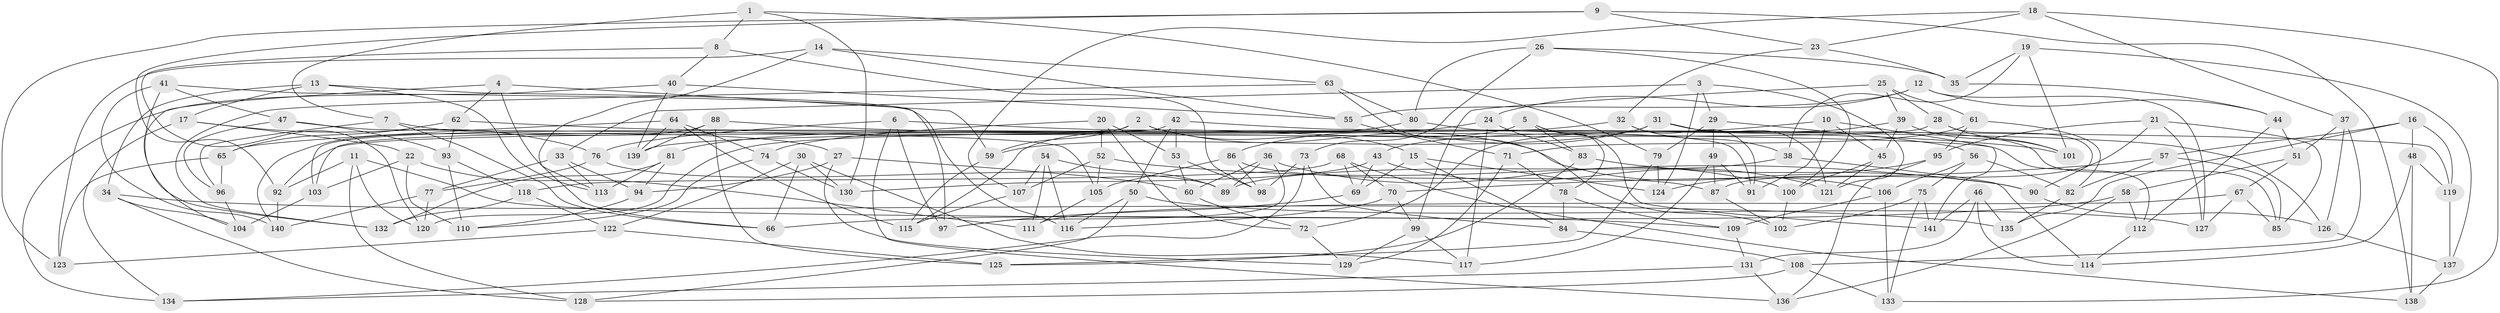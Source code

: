 // coarse degree distribution, {6: 0.5274725274725275, 4: 0.45054945054945056, 5: 0.02197802197802198}
// Generated by graph-tools (version 1.1) at 2025/24/03/03/25 07:24:26]
// undirected, 141 vertices, 282 edges
graph export_dot {
graph [start="1"]
  node [color=gray90,style=filled];
  1;
  2;
  3;
  4;
  5;
  6;
  7;
  8;
  9;
  10;
  11;
  12;
  13;
  14;
  15;
  16;
  17;
  18;
  19;
  20;
  21;
  22;
  23;
  24;
  25;
  26;
  27;
  28;
  29;
  30;
  31;
  32;
  33;
  34;
  35;
  36;
  37;
  38;
  39;
  40;
  41;
  42;
  43;
  44;
  45;
  46;
  47;
  48;
  49;
  50;
  51;
  52;
  53;
  54;
  55;
  56;
  57;
  58;
  59;
  60;
  61;
  62;
  63;
  64;
  65;
  66;
  67;
  68;
  69;
  70;
  71;
  72;
  73;
  74;
  75;
  76;
  77;
  78;
  79;
  80;
  81;
  82;
  83;
  84;
  85;
  86;
  87;
  88;
  89;
  90;
  91;
  92;
  93;
  94;
  95;
  96;
  97;
  98;
  99;
  100;
  101;
  102;
  103;
  104;
  105;
  106;
  107;
  108;
  109;
  110;
  111;
  112;
  113;
  114;
  115;
  116;
  117;
  118;
  119;
  120;
  121;
  122;
  123;
  124;
  125;
  126;
  127;
  128;
  129;
  130;
  131;
  132;
  133;
  134;
  135;
  136;
  137;
  138;
  139;
  140;
  141;
  1 -- 79;
  1 -- 7;
  1 -- 8;
  1 -- 130;
  2 -- 59;
  2 -- 103;
  2 -- 106;
  2 -- 15;
  3 -- 124;
  3 -- 121;
  3 -- 29;
  3 -- 33;
  4 -- 62;
  4 -- 59;
  4 -- 104;
  4 -- 113;
  5 -- 83;
  5 -- 141;
  5 -- 115;
  5 -- 78;
  6 -- 126;
  6 -- 136;
  6 -- 97;
  6 -- 76;
  7 -- 27;
  7 -- 96;
  7 -- 66;
  8 -- 98;
  8 -- 40;
  8 -- 120;
  9 -- 92;
  9 -- 23;
  9 -- 123;
  9 -- 138;
  10 -- 43;
  10 -- 45;
  10 -- 141;
  10 -- 91;
  11 -- 109;
  11 -- 128;
  11 -- 120;
  11 -- 92;
  12 -- 55;
  12 -- 127;
  12 -- 44;
  12 -- 24;
  13 -- 113;
  13 -- 17;
  13 -- 34;
  13 -- 97;
  14 -- 66;
  14 -- 55;
  14 -- 123;
  14 -- 63;
  15 -- 69;
  15 -- 124;
  15 -- 84;
  16 -- 119;
  16 -- 57;
  16 -- 135;
  16 -- 48;
  17 -- 76;
  17 -- 22;
  17 -- 134;
  18 -- 107;
  18 -- 23;
  18 -- 37;
  18 -- 133;
  19 -- 137;
  19 -- 101;
  19 -- 35;
  19 -- 38;
  20 -- 72;
  20 -- 74;
  20 -- 53;
  20 -- 52;
  21 -- 85;
  21 -- 127;
  21 -- 87;
  21 -- 95;
  22 -- 103;
  22 -- 110;
  22 -- 111;
  23 -- 35;
  23 -- 32;
  24 -- 139;
  24 -- 83;
  24 -- 117;
  25 -- 61;
  25 -- 99;
  25 -- 39;
  25 -- 28;
  26 -- 80;
  26 -- 35;
  26 -- 73;
  26 -- 100;
  27 -- 129;
  27 -- 60;
  27 -- 94;
  28 -- 101;
  28 -- 92;
  28 -- 90;
  29 -- 56;
  29 -- 79;
  29 -- 49;
  30 -- 66;
  30 -- 130;
  30 -- 117;
  30 -- 122;
  31 -- 121;
  31 -- 59;
  31 -- 86;
  31 -- 85;
  32 -- 91;
  32 -- 38;
  32 -- 120;
  33 -- 94;
  33 -- 113;
  33 -- 77;
  34 -- 135;
  34 -- 128;
  34 -- 104;
  35 -- 44;
  36 -- 89;
  36 -- 60;
  36 -- 97;
  36 -- 100;
  37 -- 51;
  37 -- 126;
  37 -- 108;
  38 -- 89;
  38 -- 114;
  39 -- 101;
  39 -- 45;
  39 -- 72;
  40 -- 55;
  40 -- 139;
  40 -- 134;
  41 -- 116;
  41 -- 47;
  41 -- 132;
  41 -- 140;
  42 -- 53;
  42 -- 103;
  42 -- 119;
  42 -- 50;
  43 -- 130;
  43 -- 69;
  43 -- 121;
  44 -- 112;
  44 -- 51;
  45 -- 100;
  45 -- 121;
  46 -- 114;
  46 -- 141;
  46 -- 135;
  46 -- 131;
  47 -- 96;
  47 -- 93;
  47 -- 105;
  48 -- 119;
  48 -- 138;
  48 -- 114;
  49 -- 117;
  49 -- 87;
  49 -- 91;
  50 -- 116;
  50 -- 128;
  50 -- 127;
  51 -- 67;
  51 -- 58;
  52 -- 107;
  52 -- 90;
  52 -- 105;
  53 -- 98;
  53 -- 60;
  54 -- 111;
  54 -- 89;
  54 -- 116;
  54 -- 107;
  55 -- 71;
  56 -- 106;
  56 -- 75;
  56 -- 82;
  57 -- 85;
  57 -- 82;
  57 -- 70;
  58 -- 136;
  58 -- 66;
  58 -- 112;
  59 -- 115;
  60 -- 72;
  61 -- 82;
  61 -- 95;
  61 -- 71;
  62 -- 112;
  62 -- 65;
  62 -- 93;
  63 -- 80;
  63 -- 102;
  63 -- 132;
  64 -- 139;
  64 -- 115;
  64 -- 65;
  64 -- 74;
  65 -- 96;
  65 -- 123;
  67 -- 127;
  67 -- 85;
  67 -- 111;
  68 -- 138;
  68 -- 118;
  68 -- 69;
  68 -- 70;
  69 -- 97;
  70 -- 99;
  70 -- 116;
  71 -- 78;
  71 -- 129;
  72 -- 129;
  73 -- 134;
  73 -- 84;
  73 -- 98;
  74 -- 130;
  74 -- 110;
  75 -- 133;
  75 -- 141;
  75 -- 102;
  76 -- 77;
  76 -- 89;
  77 -- 140;
  77 -- 120;
  78 -- 109;
  78 -- 84;
  79 -- 124;
  79 -- 125;
  80 -- 81;
  80 -- 91;
  81 -- 94;
  81 -- 113;
  81 -- 132;
  82 -- 135;
  83 -- 90;
  83 -- 125;
  84 -- 108;
  86 -- 105;
  86 -- 98;
  86 -- 87;
  87 -- 102;
  88 -- 101;
  88 -- 139;
  88 -- 125;
  88 -- 140;
  90 -- 126;
  92 -- 140;
  93 -- 118;
  93 -- 110;
  94 -- 110;
  95 -- 136;
  95 -- 124;
  96 -- 104;
  99 -- 117;
  99 -- 129;
  100 -- 102;
  103 -- 104;
  105 -- 111;
  106 -- 109;
  106 -- 133;
  107 -- 115;
  108 -- 128;
  108 -- 133;
  109 -- 131;
  112 -- 114;
  118 -- 132;
  118 -- 122;
  119 -- 137;
  122 -- 123;
  122 -- 125;
  126 -- 137;
  131 -- 134;
  131 -- 136;
  137 -- 138;
}
